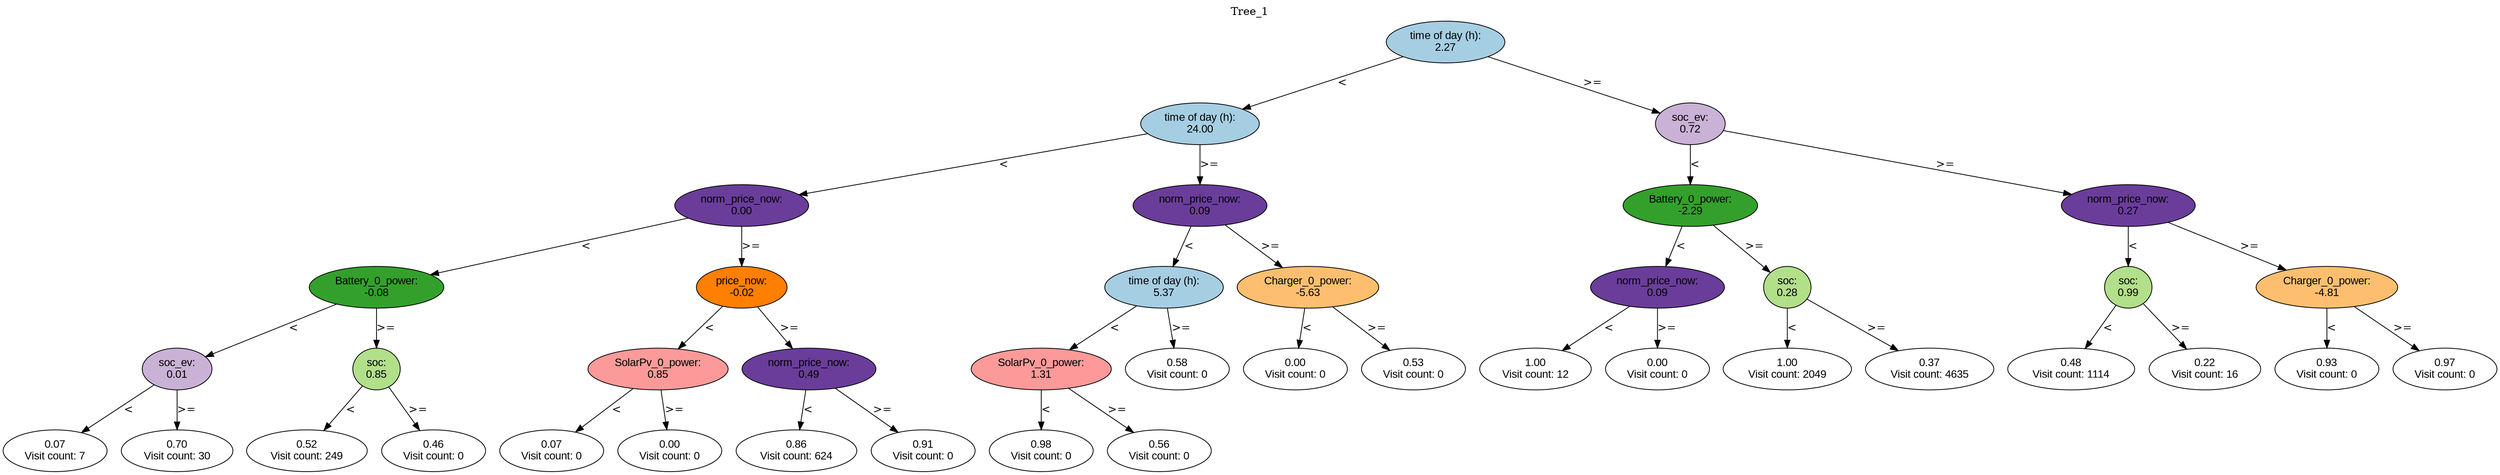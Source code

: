 digraph BST {
    node [fontname="Arial" style=filled colorscheme=paired12];
    0 [ label = "time of day (h):
2.27" fillcolor=1];
    1 [ label = "time of day (h):
24.00" fillcolor=1];
    2 [ label = "norm_price_now:
0.00" fillcolor=10];
    3 [ label = "Battery_0_power:
-0.08" fillcolor=4];
    4 [ label = "soc_ev:
0.01" fillcolor=9];
    5 [ label = "0.07
Visit count: 7" fillcolor=white];
    6 [ label = "0.70
Visit count: 30" fillcolor=white];
    7 [ label = "soc:
0.85" fillcolor=3];
    8 [ label = "0.52
Visit count: 249" fillcolor=white];
    9 [ label = "0.46
Visit count: 0" fillcolor=white];
    10 [ label = "price_now:
-0.02" fillcolor=8];
    11 [ label = "SolarPv_0_power:
0.85" fillcolor=5];
    12 [ label = "0.07
Visit count: 0" fillcolor=white];
    13 [ label = "0.00
Visit count: 0" fillcolor=white];
    14 [ label = "norm_price_now:
0.49" fillcolor=10];
    15 [ label = "0.86
Visit count: 624" fillcolor=white];
    16 [ label = "0.91
Visit count: 0" fillcolor=white];
    17 [ label = "norm_price_now:
0.09" fillcolor=10];
    18 [ label = "time of day (h):
5.37" fillcolor=1];
    19 [ label = "SolarPv_0_power:
1.31" fillcolor=5];
    20 [ label = "0.98
Visit count: 0" fillcolor=white];
    21 [ label = "0.56
Visit count: 0" fillcolor=white];
    22 [ label = "0.58
Visit count: 0" fillcolor=white];
    23 [ label = "Charger_0_power:
-5.63" fillcolor=7];
    24 [ label = "0.00
Visit count: 0" fillcolor=white];
    25 [ label = "0.53
Visit count: 0" fillcolor=white];
    26 [ label = "soc_ev:
0.72" fillcolor=9];
    27 [ label = "Battery_0_power:
-2.29" fillcolor=4];
    28 [ label = "norm_price_now:
0.09" fillcolor=10];
    29 [ label = "1.00
Visit count: 12" fillcolor=white];
    30 [ label = "0.00
Visit count: 0" fillcolor=white];
    31 [ label = "soc:
0.28" fillcolor=3];
    32 [ label = "1.00
Visit count: 2049" fillcolor=white];
    33 [ label = "0.37
Visit count: 4635" fillcolor=white];
    34 [ label = "norm_price_now:
0.27" fillcolor=10];
    35 [ label = "soc:
0.99" fillcolor=3];
    36 [ label = "0.48
Visit count: 1114" fillcolor=white];
    37 [ label = "0.22
Visit count: 16" fillcolor=white];
    38 [ label = "Charger_0_power:
-4.81" fillcolor=7];
    39 [ label = "0.93
Visit count: 0" fillcolor=white];
    40 [ label = "0.97
Visit count: 0" fillcolor=white];

    0  -> 1[ label = "<"];
    0  -> 26[ label = ">="];
    1  -> 2[ label = "<"];
    1  -> 17[ label = ">="];
    2  -> 3[ label = "<"];
    2  -> 10[ label = ">="];
    3  -> 4[ label = "<"];
    3  -> 7[ label = ">="];
    4  -> 5[ label = "<"];
    4  -> 6[ label = ">="];
    7  -> 8[ label = "<"];
    7  -> 9[ label = ">="];
    10  -> 11[ label = "<"];
    10  -> 14[ label = ">="];
    11  -> 12[ label = "<"];
    11  -> 13[ label = ">="];
    14  -> 15[ label = "<"];
    14  -> 16[ label = ">="];
    17  -> 18[ label = "<"];
    17  -> 23[ label = ">="];
    18  -> 19[ label = "<"];
    18  -> 22[ label = ">="];
    19  -> 20[ label = "<"];
    19  -> 21[ label = ">="];
    23  -> 24[ label = "<"];
    23  -> 25[ label = ">="];
    26  -> 27[ label = "<"];
    26  -> 34[ label = ">="];
    27  -> 28[ label = "<"];
    27  -> 31[ label = ">="];
    28  -> 29[ label = "<"];
    28  -> 30[ label = ">="];
    31  -> 32[ label = "<"];
    31  -> 33[ label = ">="];
    34  -> 35[ label = "<"];
    34  -> 38[ label = ">="];
    35  -> 36[ label = "<"];
    35  -> 37[ label = ">="];
    38  -> 39[ label = "<"];
    38  -> 40[ label = ">="];

    labelloc="t";
    label="Tree_1";
}